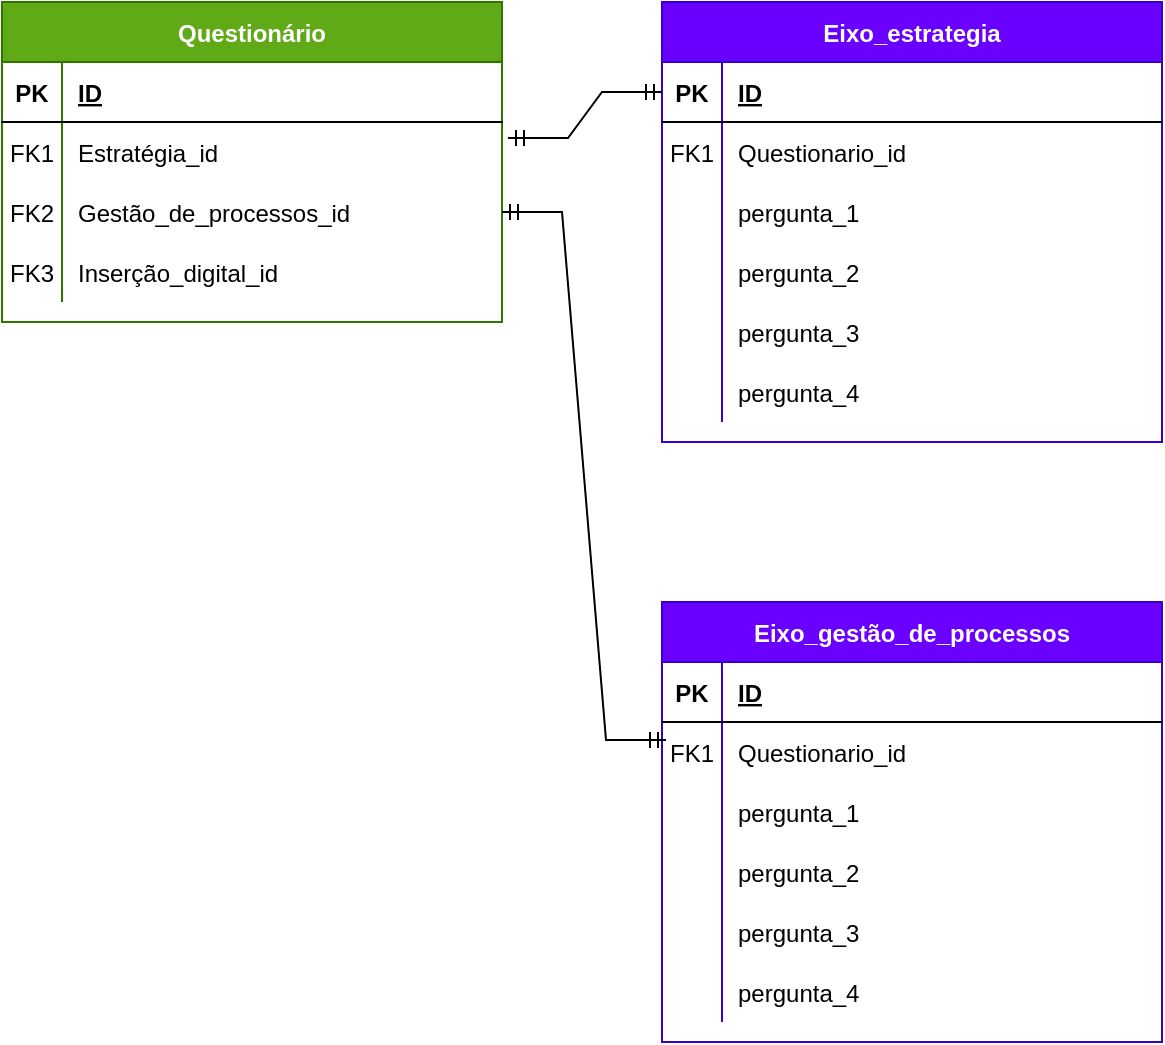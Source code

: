 <mxfile version="21.4.0" type="github" pages="4">
  <diagram id="R2lEEEUBdFMjLlhIrx00" name="Questionário">
    <mxGraphModel dx="1393" dy="758" grid="1" gridSize="10" guides="1" tooltips="1" connect="1" arrows="1" fold="1" page="1" pageScale="1" pageWidth="850" pageHeight="1100" math="0" shadow="0" extFonts="Permanent Marker^https://fonts.googleapis.com/css?family=Permanent+Marker">
      <root>
        <mxCell id="0" />
        <mxCell id="1" parent="0" />
        <mxCell id="C-vyLk0tnHw3VtMMgP7b-2" value="Eixo_estrategia" style="shape=table;startSize=30;container=1;collapsible=1;childLayout=tableLayout;fixedRows=1;rowLines=0;fontStyle=1;align=center;resizeLast=1;fillColor=#6a00ff;fontColor=#ffffff;strokeColor=#3700CC;" parent="1" vertex="1">
          <mxGeometry x="450" y="120" width="250" height="220" as="geometry" />
        </mxCell>
        <mxCell id="C-vyLk0tnHw3VtMMgP7b-3" value="" style="shape=partialRectangle;collapsible=0;dropTarget=0;pointerEvents=0;fillColor=none;points=[[0,0.5],[1,0.5]];portConstraint=eastwest;top=0;left=0;right=0;bottom=1;" parent="C-vyLk0tnHw3VtMMgP7b-2" vertex="1">
          <mxGeometry y="30" width="250" height="30" as="geometry" />
        </mxCell>
        <mxCell id="C-vyLk0tnHw3VtMMgP7b-4" value="PK" style="shape=partialRectangle;overflow=hidden;connectable=0;fillColor=none;top=0;left=0;bottom=0;right=0;fontStyle=1;" parent="C-vyLk0tnHw3VtMMgP7b-3" vertex="1">
          <mxGeometry width="30" height="30" as="geometry">
            <mxRectangle width="30" height="30" as="alternateBounds" />
          </mxGeometry>
        </mxCell>
        <mxCell id="C-vyLk0tnHw3VtMMgP7b-5" value="ID" style="shape=partialRectangle;overflow=hidden;connectable=0;fillColor=none;top=0;left=0;bottom=0;right=0;align=left;spacingLeft=6;fontStyle=5;" parent="C-vyLk0tnHw3VtMMgP7b-3" vertex="1">
          <mxGeometry x="30" width="220" height="30" as="geometry">
            <mxRectangle width="220" height="30" as="alternateBounds" />
          </mxGeometry>
        </mxCell>
        <mxCell id="C-vyLk0tnHw3VtMMgP7b-6" value="" style="shape=partialRectangle;collapsible=0;dropTarget=0;pointerEvents=0;fillColor=none;points=[[0,0.5],[1,0.5]];portConstraint=eastwest;top=0;left=0;right=0;bottom=0;" parent="C-vyLk0tnHw3VtMMgP7b-2" vertex="1">
          <mxGeometry y="60" width="250" height="30" as="geometry" />
        </mxCell>
        <mxCell id="C-vyLk0tnHw3VtMMgP7b-7" value="FK1" style="shape=partialRectangle;overflow=hidden;connectable=0;fillColor=none;top=0;left=0;bottom=0;right=0;" parent="C-vyLk0tnHw3VtMMgP7b-6" vertex="1">
          <mxGeometry width="30" height="30" as="geometry">
            <mxRectangle width="30" height="30" as="alternateBounds" />
          </mxGeometry>
        </mxCell>
        <mxCell id="C-vyLk0tnHw3VtMMgP7b-8" value="Questionario_id" style="shape=partialRectangle;overflow=hidden;connectable=0;fillColor=none;top=0;left=0;bottom=0;right=0;align=left;spacingLeft=6;" parent="C-vyLk0tnHw3VtMMgP7b-6" vertex="1">
          <mxGeometry x="30" width="220" height="30" as="geometry">
            <mxRectangle width="220" height="30" as="alternateBounds" />
          </mxGeometry>
        </mxCell>
        <mxCell id="C-vyLk0tnHw3VtMMgP7b-9" value="" style="shape=partialRectangle;collapsible=0;dropTarget=0;pointerEvents=0;fillColor=none;points=[[0,0.5],[1,0.5]];portConstraint=eastwest;top=0;left=0;right=0;bottom=0;" parent="C-vyLk0tnHw3VtMMgP7b-2" vertex="1">
          <mxGeometry y="90" width="250" height="30" as="geometry" />
        </mxCell>
        <mxCell id="C-vyLk0tnHw3VtMMgP7b-10" value="" style="shape=partialRectangle;overflow=hidden;connectable=0;fillColor=none;top=0;left=0;bottom=0;right=0;" parent="C-vyLk0tnHw3VtMMgP7b-9" vertex="1">
          <mxGeometry width="30" height="30" as="geometry">
            <mxRectangle width="30" height="30" as="alternateBounds" />
          </mxGeometry>
        </mxCell>
        <mxCell id="C-vyLk0tnHw3VtMMgP7b-11" value="pergunta_1" style="shape=partialRectangle;overflow=hidden;connectable=0;fillColor=none;top=0;left=0;bottom=0;right=0;align=left;spacingLeft=6;" parent="C-vyLk0tnHw3VtMMgP7b-9" vertex="1">
          <mxGeometry x="30" width="220" height="30" as="geometry">
            <mxRectangle width="220" height="30" as="alternateBounds" />
          </mxGeometry>
        </mxCell>
        <mxCell id="bu6uXIoZbjuAUdzN2eT4-8" value="" style="shape=partialRectangle;collapsible=0;dropTarget=0;pointerEvents=0;fillColor=none;points=[[0,0.5],[1,0.5]];portConstraint=eastwest;top=0;left=0;right=0;bottom=0;" parent="C-vyLk0tnHw3VtMMgP7b-2" vertex="1">
          <mxGeometry y="120" width="250" height="30" as="geometry" />
        </mxCell>
        <mxCell id="bu6uXIoZbjuAUdzN2eT4-9" value="" style="shape=partialRectangle;overflow=hidden;connectable=0;fillColor=none;top=0;left=0;bottom=0;right=0;" parent="bu6uXIoZbjuAUdzN2eT4-8" vertex="1">
          <mxGeometry width="30" height="30" as="geometry">
            <mxRectangle width="30" height="30" as="alternateBounds" />
          </mxGeometry>
        </mxCell>
        <mxCell id="bu6uXIoZbjuAUdzN2eT4-10" value="pergunta_2" style="shape=partialRectangle;overflow=hidden;connectable=0;fillColor=none;top=0;left=0;bottom=0;right=0;align=left;spacingLeft=6;" parent="bu6uXIoZbjuAUdzN2eT4-8" vertex="1">
          <mxGeometry x="30" width="220" height="30" as="geometry">
            <mxRectangle width="220" height="30" as="alternateBounds" />
          </mxGeometry>
        </mxCell>
        <mxCell id="bu6uXIoZbjuAUdzN2eT4-11" value="" style="shape=partialRectangle;collapsible=0;dropTarget=0;pointerEvents=0;fillColor=none;points=[[0,0.5],[1,0.5]];portConstraint=eastwest;top=0;left=0;right=0;bottom=0;" parent="C-vyLk0tnHw3VtMMgP7b-2" vertex="1">
          <mxGeometry y="150" width="250" height="30" as="geometry" />
        </mxCell>
        <mxCell id="bu6uXIoZbjuAUdzN2eT4-12" value="" style="shape=partialRectangle;overflow=hidden;connectable=0;fillColor=none;top=0;left=0;bottom=0;right=0;" parent="bu6uXIoZbjuAUdzN2eT4-11" vertex="1">
          <mxGeometry width="30" height="30" as="geometry">
            <mxRectangle width="30" height="30" as="alternateBounds" />
          </mxGeometry>
        </mxCell>
        <mxCell id="bu6uXIoZbjuAUdzN2eT4-13" value="pergunta_3" style="shape=partialRectangle;overflow=hidden;connectable=0;fillColor=none;top=0;left=0;bottom=0;right=0;align=left;spacingLeft=6;" parent="bu6uXIoZbjuAUdzN2eT4-11" vertex="1">
          <mxGeometry x="30" width="220" height="30" as="geometry">
            <mxRectangle width="220" height="30" as="alternateBounds" />
          </mxGeometry>
        </mxCell>
        <mxCell id="bu6uXIoZbjuAUdzN2eT4-14" value="" style="shape=partialRectangle;collapsible=0;dropTarget=0;pointerEvents=0;fillColor=none;points=[[0,0.5],[1,0.5]];portConstraint=eastwest;top=0;left=0;right=0;bottom=0;" parent="C-vyLk0tnHw3VtMMgP7b-2" vertex="1">
          <mxGeometry y="180" width="250" height="30" as="geometry" />
        </mxCell>
        <mxCell id="bu6uXIoZbjuAUdzN2eT4-15" value="" style="shape=partialRectangle;overflow=hidden;connectable=0;fillColor=none;top=0;left=0;bottom=0;right=0;" parent="bu6uXIoZbjuAUdzN2eT4-14" vertex="1">
          <mxGeometry width="30" height="30" as="geometry">
            <mxRectangle width="30" height="30" as="alternateBounds" />
          </mxGeometry>
        </mxCell>
        <mxCell id="bu6uXIoZbjuAUdzN2eT4-16" value="pergunta_4" style="shape=partialRectangle;overflow=hidden;connectable=0;fillColor=none;top=0;left=0;bottom=0;right=0;align=left;spacingLeft=6;" parent="bu6uXIoZbjuAUdzN2eT4-14" vertex="1">
          <mxGeometry x="30" width="220" height="30" as="geometry">
            <mxRectangle width="220" height="30" as="alternateBounds" />
          </mxGeometry>
        </mxCell>
        <mxCell id="C-vyLk0tnHw3VtMMgP7b-23" value="Questionário" style="shape=table;startSize=30;container=1;collapsible=1;childLayout=tableLayout;fixedRows=1;rowLines=0;fontStyle=1;align=center;resizeLast=1;fillColor=#60a917;fontColor=#ffffff;strokeColor=#2D7600;" parent="1" vertex="1">
          <mxGeometry x="120" y="120" width="250" height="160" as="geometry" />
        </mxCell>
        <mxCell id="C-vyLk0tnHw3VtMMgP7b-24" value="" style="shape=partialRectangle;collapsible=0;dropTarget=0;pointerEvents=0;fillColor=none;points=[[0,0.5],[1,0.5]];portConstraint=eastwest;top=0;left=0;right=0;bottom=1;" parent="C-vyLk0tnHw3VtMMgP7b-23" vertex="1">
          <mxGeometry y="30" width="250" height="30" as="geometry" />
        </mxCell>
        <mxCell id="C-vyLk0tnHw3VtMMgP7b-25" value="PK" style="shape=partialRectangle;overflow=hidden;connectable=0;fillColor=none;top=0;left=0;bottom=0;right=0;fontStyle=1;" parent="C-vyLk0tnHw3VtMMgP7b-24" vertex="1">
          <mxGeometry width="30" height="30" as="geometry">
            <mxRectangle width="30" height="30" as="alternateBounds" />
          </mxGeometry>
        </mxCell>
        <mxCell id="C-vyLk0tnHw3VtMMgP7b-26" value="ID" style="shape=partialRectangle;overflow=hidden;connectable=0;fillColor=none;top=0;left=0;bottom=0;right=0;align=left;spacingLeft=6;fontStyle=5;" parent="C-vyLk0tnHw3VtMMgP7b-24" vertex="1">
          <mxGeometry x="30" width="220" height="30" as="geometry">
            <mxRectangle width="220" height="30" as="alternateBounds" />
          </mxGeometry>
        </mxCell>
        <mxCell id="C-vyLk0tnHw3VtMMgP7b-27" value="" style="shape=partialRectangle;collapsible=0;dropTarget=0;pointerEvents=0;fillColor=none;points=[[0,0.5],[1,0.5]];portConstraint=eastwest;top=0;left=0;right=0;bottom=0;" parent="C-vyLk0tnHw3VtMMgP7b-23" vertex="1">
          <mxGeometry y="60" width="250" height="30" as="geometry" />
        </mxCell>
        <mxCell id="C-vyLk0tnHw3VtMMgP7b-28" value="FK1" style="shape=partialRectangle;overflow=hidden;connectable=0;fillColor=none;top=0;left=0;bottom=0;right=0;" parent="C-vyLk0tnHw3VtMMgP7b-27" vertex="1">
          <mxGeometry width="30" height="30" as="geometry">
            <mxRectangle width="30" height="30" as="alternateBounds" />
          </mxGeometry>
        </mxCell>
        <mxCell id="C-vyLk0tnHw3VtMMgP7b-29" value="Estratégia_id" style="shape=partialRectangle;overflow=hidden;connectable=0;fillColor=none;top=0;left=0;bottom=0;right=0;align=left;spacingLeft=6;" parent="C-vyLk0tnHw3VtMMgP7b-27" vertex="1">
          <mxGeometry x="30" width="220" height="30" as="geometry">
            <mxRectangle width="220" height="30" as="alternateBounds" />
          </mxGeometry>
        </mxCell>
        <mxCell id="bu6uXIoZbjuAUdzN2eT4-1" value="" style="shape=partialRectangle;collapsible=0;dropTarget=0;pointerEvents=0;fillColor=none;points=[[0,0.5],[1,0.5]];portConstraint=eastwest;top=0;left=0;right=0;bottom=0;" parent="C-vyLk0tnHw3VtMMgP7b-23" vertex="1">
          <mxGeometry y="90" width="250" height="30" as="geometry" />
        </mxCell>
        <mxCell id="bu6uXIoZbjuAUdzN2eT4-2" value="FK2" style="shape=partialRectangle;overflow=hidden;connectable=0;fillColor=none;top=0;left=0;bottom=0;right=0;" parent="bu6uXIoZbjuAUdzN2eT4-1" vertex="1">
          <mxGeometry width="30" height="30" as="geometry">
            <mxRectangle width="30" height="30" as="alternateBounds" />
          </mxGeometry>
        </mxCell>
        <mxCell id="bu6uXIoZbjuAUdzN2eT4-3" value="Gestão_de_processos_id" style="shape=partialRectangle;overflow=hidden;connectable=0;fillColor=none;top=0;left=0;bottom=0;right=0;align=left;spacingLeft=6;" parent="bu6uXIoZbjuAUdzN2eT4-1" vertex="1">
          <mxGeometry x="30" width="220" height="30" as="geometry">
            <mxRectangle width="220" height="30" as="alternateBounds" />
          </mxGeometry>
        </mxCell>
        <mxCell id="bu6uXIoZbjuAUdzN2eT4-4" value="" style="shape=partialRectangle;collapsible=0;dropTarget=0;pointerEvents=0;fillColor=none;points=[[0,0.5],[1,0.5]];portConstraint=eastwest;top=0;left=0;right=0;bottom=0;" parent="C-vyLk0tnHw3VtMMgP7b-23" vertex="1">
          <mxGeometry y="120" width="250" height="30" as="geometry" />
        </mxCell>
        <mxCell id="bu6uXIoZbjuAUdzN2eT4-5" value="FK3" style="shape=partialRectangle;overflow=hidden;connectable=0;fillColor=none;top=0;left=0;bottom=0;right=0;" parent="bu6uXIoZbjuAUdzN2eT4-4" vertex="1">
          <mxGeometry width="30" height="30" as="geometry">
            <mxRectangle width="30" height="30" as="alternateBounds" />
          </mxGeometry>
        </mxCell>
        <mxCell id="bu6uXIoZbjuAUdzN2eT4-6" value="Inserção_digital_id" style="shape=partialRectangle;overflow=hidden;connectable=0;fillColor=none;top=0;left=0;bottom=0;right=0;align=left;spacingLeft=6;" parent="bu6uXIoZbjuAUdzN2eT4-4" vertex="1">
          <mxGeometry x="30" width="220" height="30" as="geometry">
            <mxRectangle width="220" height="30" as="alternateBounds" />
          </mxGeometry>
        </mxCell>
        <mxCell id="bu6uXIoZbjuAUdzN2eT4-7" value="" style="edgeStyle=entityRelationEdgeStyle;fontSize=12;html=1;endArrow=ERmandOne;startArrow=ERmandOne;rounded=0;exitX=1.012;exitY=0.267;exitDx=0;exitDy=0;exitPerimeter=0;" parent="1" source="C-vyLk0tnHw3VtMMgP7b-27" target="C-vyLk0tnHw3VtMMgP7b-3" edge="1">
          <mxGeometry width="100" height="100" relative="1" as="geometry">
            <mxPoint x="360" y="360" as="sourcePoint" />
            <mxPoint x="460" y="260" as="targetPoint" />
          </mxGeometry>
        </mxCell>
        <mxCell id="bu6uXIoZbjuAUdzN2eT4-23" value="Eixo_gestão_de_processos" style="shape=table;startSize=30;container=1;collapsible=1;childLayout=tableLayout;fixedRows=1;rowLines=0;fontStyle=1;align=center;resizeLast=1;fillColor=#6a00ff;fontColor=#ffffff;strokeColor=#3700CC;" parent="1" vertex="1">
          <mxGeometry x="450" y="420" width="250" height="220" as="geometry" />
        </mxCell>
        <mxCell id="bu6uXIoZbjuAUdzN2eT4-24" value="" style="shape=partialRectangle;collapsible=0;dropTarget=0;pointerEvents=0;fillColor=none;points=[[0,0.5],[1,0.5]];portConstraint=eastwest;top=0;left=0;right=0;bottom=1;" parent="bu6uXIoZbjuAUdzN2eT4-23" vertex="1">
          <mxGeometry y="30" width="250" height="30" as="geometry" />
        </mxCell>
        <mxCell id="bu6uXIoZbjuAUdzN2eT4-25" value="PK" style="shape=partialRectangle;overflow=hidden;connectable=0;fillColor=none;top=0;left=0;bottom=0;right=0;fontStyle=1;" parent="bu6uXIoZbjuAUdzN2eT4-24" vertex="1">
          <mxGeometry width="30" height="30" as="geometry">
            <mxRectangle width="30" height="30" as="alternateBounds" />
          </mxGeometry>
        </mxCell>
        <mxCell id="bu6uXIoZbjuAUdzN2eT4-26" value="ID" style="shape=partialRectangle;overflow=hidden;connectable=0;fillColor=none;top=0;left=0;bottom=0;right=0;align=left;spacingLeft=6;fontStyle=5;" parent="bu6uXIoZbjuAUdzN2eT4-24" vertex="1">
          <mxGeometry x="30" width="220" height="30" as="geometry">
            <mxRectangle width="220" height="30" as="alternateBounds" />
          </mxGeometry>
        </mxCell>
        <mxCell id="bu6uXIoZbjuAUdzN2eT4-27" value="" style="shape=partialRectangle;collapsible=0;dropTarget=0;pointerEvents=0;fillColor=none;points=[[0,0.5],[1,0.5]];portConstraint=eastwest;top=0;left=0;right=0;bottom=0;" parent="bu6uXIoZbjuAUdzN2eT4-23" vertex="1">
          <mxGeometry y="60" width="250" height="30" as="geometry" />
        </mxCell>
        <mxCell id="bu6uXIoZbjuAUdzN2eT4-28" value="FK1" style="shape=partialRectangle;overflow=hidden;connectable=0;fillColor=none;top=0;left=0;bottom=0;right=0;" parent="bu6uXIoZbjuAUdzN2eT4-27" vertex="1">
          <mxGeometry width="30" height="30" as="geometry">
            <mxRectangle width="30" height="30" as="alternateBounds" />
          </mxGeometry>
        </mxCell>
        <mxCell id="bu6uXIoZbjuAUdzN2eT4-29" value="Questionario_id" style="shape=partialRectangle;overflow=hidden;connectable=0;fillColor=none;top=0;left=0;bottom=0;right=0;align=left;spacingLeft=6;" parent="bu6uXIoZbjuAUdzN2eT4-27" vertex="1">
          <mxGeometry x="30" width="220" height="30" as="geometry">
            <mxRectangle width="220" height="30" as="alternateBounds" />
          </mxGeometry>
        </mxCell>
        <mxCell id="bu6uXIoZbjuAUdzN2eT4-30" value="" style="shape=partialRectangle;collapsible=0;dropTarget=0;pointerEvents=0;fillColor=none;points=[[0,0.5],[1,0.5]];portConstraint=eastwest;top=0;left=0;right=0;bottom=0;" parent="bu6uXIoZbjuAUdzN2eT4-23" vertex="1">
          <mxGeometry y="90" width="250" height="30" as="geometry" />
        </mxCell>
        <mxCell id="bu6uXIoZbjuAUdzN2eT4-31" value="" style="shape=partialRectangle;overflow=hidden;connectable=0;fillColor=none;top=0;left=0;bottom=0;right=0;" parent="bu6uXIoZbjuAUdzN2eT4-30" vertex="1">
          <mxGeometry width="30" height="30" as="geometry">
            <mxRectangle width="30" height="30" as="alternateBounds" />
          </mxGeometry>
        </mxCell>
        <mxCell id="bu6uXIoZbjuAUdzN2eT4-32" value="pergunta_1" style="shape=partialRectangle;overflow=hidden;connectable=0;fillColor=none;top=0;left=0;bottom=0;right=0;align=left;spacingLeft=6;" parent="bu6uXIoZbjuAUdzN2eT4-30" vertex="1">
          <mxGeometry x="30" width="220" height="30" as="geometry">
            <mxRectangle width="220" height="30" as="alternateBounds" />
          </mxGeometry>
        </mxCell>
        <mxCell id="bu6uXIoZbjuAUdzN2eT4-33" value="" style="shape=partialRectangle;collapsible=0;dropTarget=0;pointerEvents=0;fillColor=none;points=[[0,0.5],[1,0.5]];portConstraint=eastwest;top=0;left=0;right=0;bottom=0;" parent="bu6uXIoZbjuAUdzN2eT4-23" vertex="1">
          <mxGeometry y="120" width="250" height="30" as="geometry" />
        </mxCell>
        <mxCell id="bu6uXIoZbjuAUdzN2eT4-34" value="" style="shape=partialRectangle;overflow=hidden;connectable=0;fillColor=none;top=0;left=0;bottom=0;right=0;" parent="bu6uXIoZbjuAUdzN2eT4-33" vertex="1">
          <mxGeometry width="30" height="30" as="geometry">
            <mxRectangle width="30" height="30" as="alternateBounds" />
          </mxGeometry>
        </mxCell>
        <mxCell id="bu6uXIoZbjuAUdzN2eT4-35" value="pergunta_2" style="shape=partialRectangle;overflow=hidden;connectable=0;fillColor=none;top=0;left=0;bottom=0;right=0;align=left;spacingLeft=6;" parent="bu6uXIoZbjuAUdzN2eT4-33" vertex="1">
          <mxGeometry x="30" width="220" height="30" as="geometry">
            <mxRectangle width="220" height="30" as="alternateBounds" />
          </mxGeometry>
        </mxCell>
        <mxCell id="bu6uXIoZbjuAUdzN2eT4-36" value="" style="shape=partialRectangle;collapsible=0;dropTarget=0;pointerEvents=0;fillColor=none;points=[[0,0.5],[1,0.5]];portConstraint=eastwest;top=0;left=0;right=0;bottom=0;" parent="bu6uXIoZbjuAUdzN2eT4-23" vertex="1">
          <mxGeometry y="150" width="250" height="30" as="geometry" />
        </mxCell>
        <mxCell id="bu6uXIoZbjuAUdzN2eT4-37" value="" style="shape=partialRectangle;overflow=hidden;connectable=0;fillColor=none;top=0;left=0;bottom=0;right=0;" parent="bu6uXIoZbjuAUdzN2eT4-36" vertex="1">
          <mxGeometry width="30" height="30" as="geometry">
            <mxRectangle width="30" height="30" as="alternateBounds" />
          </mxGeometry>
        </mxCell>
        <mxCell id="bu6uXIoZbjuAUdzN2eT4-38" value="pergunta_3" style="shape=partialRectangle;overflow=hidden;connectable=0;fillColor=none;top=0;left=0;bottom=0;right=0;align=left;spacingLeft=6;" parent="bu6uXIoZbjuAUdzN2eT4-36" vertex="1">
          <mxGeometry x="30" width="220" height="30" as="geometry">
            <mxRectangle width="220" height="30" as="alternateBounds" />
          </mxGeometry>
        </mxCell>
        <mxCell id="bu6uXIoZbjuAUdzN2eT4-39" value="" style="shape=partialRectangle;collapsible=0;dropTarget=0;pointerEvents=0;fillColor=none;points=[[0,0.5],[1,0.5]];portConstraint=eastwest;top=0;left=0;right=0;bottom=0;" parent="bu6uXIoZbjuAUdzN2eT4-23" vertex="1">
          <mxGeometry y="180" width="250" height="30" as="geometry" />
        </mxCell>
        <mxCell id="bu6uXIoZbjuAUdzN2eT4-40" value="" style="shape=partialRectangle;overflow=hidden;connectable=0;fillColor=none;top=0;left=0;bottom=0;right=0;" parent="bu6uXIoZbjuAUdzN2eT4-39" vertex="1">
          <mxGeometry width="30" height="30" as="geometry">
            <mxRectangle width="30" height="30" as="alternateBounds" />
          </mxGeometry>
        </mxCell>
        <mxCell id="bu6uXIoZbjuAUdzN2eT4-41" value="pergunta_4" style="shape=partialRectangle;overflow=hidden;connectable=0;fillColor=none;top=0;left=0;bottom=0;right=0;align=left;spacingLeft=6;" parent="bu6uXIoZbjuAUdzN2eT4-39" vertex="1">
          <mxGeometry x="30" width="220" height="30" as="geometry">
            <mxRectangle width="220" height="30" as="alternateBounds" />
          </mxGeometry>
        </mxCell>
        <mxCell id="bu6uXIoZbjuAUdzN2eT4-42" value="" style="edgeStyle=entityRelationEdgeStyle;fontSize=12;html=1;endArrow=ERmandOne;startArrow=ERmandOne;rounded=0;entryX=0.008;entryY=0.3;entryDx=0;entryDy=0;entryPerimeter=0;" parent="1" source="bu6uXIoZbjuAUdzN2eT4-1" target="bu6uXIoZbjuAUdzN2eT4-27" edge="1">
          <mxGeometry width="100" height="100" relative="1" as="geometry">
            <mxPoint x="370" y="235" as="sourcePoint" />
            <mxPoint x="450" y="230" as="targetPoint" />
          </mxGeometry>
        </mxCell>
      </root>
    </mxGraphModel>
  </diagram>
  <diagram id="NKz62K0q0lih-p38kWJP" name="Página-4">
    <mxGraphModel dx="1990" dy="1083" grid="1" gridSize="10" guides="1" tooltips="1" connect="1" arrows="1" fold="1" page="1" pageScale="1" pageWidth="827" pageHeight="1169" math="0" shadow="0">
      <root>
        <mxCell id="0" />
        <mxCell id="1" parent="0" />
        <mxCell id="RrNWAo5F-UGyGOT012Tc-1" value="EIxos" style="shape=table;startSize=30;container=1;collapsible=1;childLayout=tableLayout;fixedRows=1;rowLines=0;fontStyle=1;align=center;resizeLast=1;fillColor=#6a00ff;fontColor=#ffffff;strokeColor=#3700CC;" vertex="1" parent="1">
          <mxGeometry x="270" y="220" width="250" height="190" as="geometry" />
        </mxCell>
        <mxCell id="RrNWAo5F-UGyGOT012Tc-2" value="" style="shape=partialRectangle;collapsible=0;dropTarget=0;pointerEvents=0;fillColor=none;points=[[0,0.5],[1,0.5]];portConstraint=eastwest;top=0;left=0;right=0;bottom=1;" vertex="1" parent="RrNWAo5F-UGyGOT012Tc-1">
          <mxGeometry y="30" width="250" height="30" as="geometry" />
        </mxCell>
        <mxCell id="RrNWAo5F-UGyGOT012Tc-3" value="PK" style="shape=partialRectangle;overflow=hidden;connectable=0;fillColor=none;top=0;left=0;bottom=0;right=0;fontStyle=1;" vertex="1" parent="RrNWAo5F-UGyGOT012Tc-2">
          <mxGeometry width="30" height="30" as="geometry">
            <mxRectangle width="30" height="30" as="alternateBounds" />
          </mxGeometry>
        </mxCell>
        <mxCell id="RrNWAo5F-UGyGOT012Tc-4" value="ID" style="shape=partialRectangle;overflow=hidden;connectable=0;fillColor=none;top=0;left=0;bottom=0;right=0;align=left;spacingLeft=6;fontStyle=5;" vertex="1" parent="RrNWAo5F-UGyGOT012Tc-2">
          <mxGeometry x="30" width="220" height="30" as="geometry">
            <mxRectangle width="220" height="30" as="alternateBounds" />
          </mxGeometry>
        </mxCell>
        <mxCell id="RrNWAo5F-UGyGOT012Tc-5" value="" style="shape=partialRectangle;collapsible=0;dropTarget=0;pointerEvents=0;fillColor=none;points=[[0,0.5],[1,0.5]];portConstraint=eastwest;top=0;left=0;right=0;bottom=0;" vertex="1" parent="RrNWAo5F-UGyGOT012Tc-1">
          <mxGeometry y="60" width="250" height="30" as="geometry" />
        </mxCell>
        <mxCell id="RrNWAo5F-UGyGOT012Tc-6" value="FK1" style="shape=partialRectangle;overflow=hidden;connectable=0;fillColor=none;top=0;left=0;bottom=0;right=0;" vertex="1" parent="RrNWAo5F-UGyGOT012Tc-5">
          <mxGeometry width="30" height="30" as="geometry">
            <mxRectangle width="30" height="30" as="alternateBounds" />
          </mxGeometry>
        </mxCell>
        <mxCell id="RrNWAo5F-UGyGOT012Tc-7" value="Questionario_id" style="shape=partialRectangle;overflow=hidden;connectable=0;fillColor=none;top=0;left=0;bottom=0;right=0;align=left;spacingLeft=6;" vertex="1" parent="RrNWAo5F-UGyGOT012Tc-5">
          <mxGeometry x="30" width="220" height="30" as="geometry">
            <mxRectangle width="220" height="30" as="alternateBounds" />
          </mxGeometry>
        </mxCell>
        <mxCell id="RrNWAo5F-UGyGOT012Tc-27" value="" style="shape=partialRectangle;collapsible=0;dropTarget=0;pointerEvents=0;fillColor=none;points=[[0,0.5],[1,0.5]];portConstraint=eastwest;top=0;left=0;right=0;bottom=0;" vertex="1" parent="RrNWAo5F-UGyGOT012Tc-1">
          <mxGeometry y="90" width="250" height="30" as="geometry" />
        </mxCell>
        <mxCell id="RrNWAo5F-UGyGOT012Tc-28" value="" style="shape=partialRectangle;overflow=hidden;connectable=0;fillColor=none;top=0;left=0;bottom=0;right=0;" vertex="1" parent="RrNWAo5F-UGyGOT012Tc-27">
          <mxGeometry width="30" height="30" as="geometry">
            <mxRectangle width="30" height="30" as="alternateBounds" />
          </mxGeometry>
        </mxCell>
        <mxCell id="RrNWAo5F-UGyGOT012Tc-29" value="Gestão_de_processos_id" style="shape=partialRectangle;overflow=hidden;connectable=0;fillColor=none;top=0;left=0;bottom=0;right=0;align=left;spacingLeft=6;" vertex="1" parent="RrNWAo5F-UGyGOT012Tc-27">
          <mxGeometry x="30" width="220" height="30" as="geometry">
            <mxRectangle width="220" height="30" as="alternateBounds" />
          </mxGeometry>
        </mxCell>
        <mxCell id="RrNWAo5F-UGyGOT012Tc-30" value="" style="shape=partialRectangle;collapsible=0;dropTarget=0;pointerEvents=0;fillColor=none;points=[[0,0.5],[1,0.5]];portConstraint=eastwest;top=0;left=0;right=0;bottom=0;" vertex="1" parent="RrNWAo5F-UGyGOT012Tc-1">
          <mxGeometry y="120" width="250" height="30" as="geometry" />
        </mxCell>
        <mxCell id="RrNWAo5F-UGyGOT012Tc-31" value="" style="shape=partialRectangle;overflow=hidden;connectable=0;fillColor=none;top=0;left=0;bottom=0;right=0;" vertex="1" parent="RrNWAo5F-UGyGOT012Tc-30">
          <mxGeometry width="30" height="30" as="geometry">
            <mxRectangle width="30" height="30" as="alternateBounds" />
          </mxGeometry>
        </mxCell>
        <mxCell id="RrNWAo5F-UGyGOT012Tc-32" value="Inserção_digital_id" style="shape=partialRectangle;overflow=hidden;connectable=0;fillColor=none;top=0;left=0;bottom=0;right=0;align=left;spacingLeft=6;" vertex="1" parent="RrNWAo5F-UGyGOT012Tc-30">
          <mxGeometry x="30" width="220" height="30" as="geometry">
            <mxRectangle width="220" height="30" as="alternateBounds" />
          </mxGeometry>
        </mxCell>
        <mxCell id="RrNWAo5F-UGyGOT012Tc-24" value="" style="shape=partialRectangle;collapsible=0;dropTarget=0;pointerEvents=0;fillColor=none;points=[[0,0.5],[1,0.5]];portConstraint=eastwest;top=0;left=0;right=0;bottom=0;" vertex="1" parent="RrNWAo5F-UGyGOT012Tc-1">
          <mxGeometry y="150" width="250" height="30" as="geometry" />
        </mxCell>
        <mxCell id="RrNWAo5F-UGyGOT012Tc-25" value="" style="shape=partialRectangle;overflow=hidden;connectable=0;fillColor=none;top=0;left=0;bottom=0;right=0;" vertex="1" parent="RrNWAo5F-UGyGOT012Tc-24">
          <mxGeometry width="30" height="30" as="geometry">
            <mxRectangle width="30" height="30" as="alternateBounds" />
          </mxGeometry>
        </mxCell>
        <mxCell id="RrNWAo5F-UGyGOT012Tc-26" value="Estratégia_id" style="shape=partialRectangle;overflow=hidden;connectable=0;fillColor=none;top=0;left=0;bottom=0;right=0;align=left;spacingLeft=6;" vertex="1" parent="RrNWAo5F-UGyGOT012Tc-24">
          <mxGeometry x="30" width="220" height="30" as="geometry">
            <mxRectangle width="220" height="30" as="alternateBounds" />
          </mxGeometry>
        </mxCell>
        <mxCell id="RrNWAo5F-UGyGOT012Tc-20" value="Questionário" style="shape=table;startSize=30;container=1;collapsible=1;childLayout=tableLayout;fixedRows=1;rowLines=0;fontStyle=1;align=center;resizeLast=1;fillColor=#60a917;fontColor=#ffffff;strokeColor=#2D7600;" vertex="1" parent="1">
          <mxGeometry x="240" y="50" width="250" height="70" as="geometry" />
        </mxCell>
        <mxCell id="RrNWAo5F-UGyGOT012Tc-21" value="" style="shape=partialRectangle;collapsible=0;dropTarget=0;pointerEvents=0;fillColor=none;points=[[0,0.5],[1,0.5]];portConstraint=eastwest;top=0;left=0;right=0;bottom=1;" vertex="1" parent="RrNWAo5F-UGyGOT012Tc-20">
          <mxGeometry y="30" width="250" height="30" as="geometry" />
        </mxCell>
        <mxCell id="RrNWAo5F-UGyGOT012Tc-22" value="PK" style="shape=partialRectangle;overflow=hidden;connectable=0;fillColor=none;top=0;left=0;bottom=0;right=0;fontStyle=1;" vertex="1" parent="RrNWAo5F-UGyGOT012Tc-21">
          <mxGeometry width="30" height="30" as="geometry">
            <mxRectangle width="30" height="30" as="alternateBounds" />
          </mxGeometry>
        </mxCell>
        <mxCell id="RrNWAo5F-UGyGOT012Tc-23" value="ID" style="shape=partialRectangle;overflow=hidden;connectable=0;fillColor=none;top=0;left=0;bottom=0;right=0;align=left;spacingLeft=6;fontStyle=5;" vertex="1" parent="RrNWAo5F-UGyGOT012Tc-21">
          <mxGeometry x="30" width="220" height="30" as="geometry">
            <mxRectangle width="220" height="30" as="alternateBounds" />
          </mxGeometry>
        </mxCell>
        <mxCell id="RrNWAo5F-UGyGOT012Tc-34" value="Perguntas_estraégia" style="shape=table;startSize=30;container=1;collapsible=1;childLayout=tableLayout;fixedRows=1;rowLines=0;fontStyle=1;align=center;resizeLast=1;fillColor=#6a00ff;fontColor=#ffffff;strokeColor=#3700CC;" vertex="1" parent="1">
          <mxGeometry x="520" y="720" width="250" height="220" as="geometry" />
        </mxCell>
        <mxCell id="RrNWAo5F-UGyGOT012Tc-35" value="" style="shape=partialRectangle;collapsible=0;dropTarget=0;pointerEvents=0;fillColor=none;points=[[0,0.5],[1,0.5]];portConstraint=eastwest;top=0;left=0;right=0;bottom=1;" vertex="1" parent="RrNWAo5F-UGyGOT012Tc-34">
          <mxGeometry y="30" width="250" height="30" as="geometry" />
        </mxCell>
        <mxCell id="RrNWAo5F-UGyGOT012Tc-36" value="PK" style="shape=partialRectangle;overflow=hidden;connectable=0;fillColor=none;top=0;left=0;bottom=0;right=0;fontStyle=1;" vertex="1" parent="RrNWAo5F-UGyGOT012Tc-35">
          <mxGeometry width="30" height="30" as="geometry">
            <mxRectangle width="30" height="30" as="alternateBounds" />
          </mxGeometry>
        </mxCell>
        <mxCell id="RrNWAo5F-UGyGOT012Tc-37" value="ID" style="shape=partialRectangle;overflow=hidden;connectable=0;fillColor=none;top=0;left=0;bottom=0;right=0;align=left;spacingLeft=6;fontStyle=5;" vertex="1" parent="RrNWAo5F-UGyGOT012Tc-35">
          <mxGeometry x="30" width="220" height="30" as="geometry">
            <mxRectangle width="220" height="30" as="alternateBounds" />
          </mxGeometry>
        </mxCell>
        <mxCell id="RrNWAo5F-UGyGOT012Tc-38" value="" style="shape=partialRectangle;collapsible=0;dropTarget=0;pointerEvents=0;fillColor=none;points=[[0,0.5],[1,0.5]];portConstraint=eastwest;top=0;left=0;right=0;bottom=0;" vertex="1" parent="RrNWAo5F-UGyGOT012Tc-34">
          <mxGeometry y="60" width="250" height="30" as="geometry" />
        </mxCell>
        <mxCell id="RrNWAo5F-UGyGOT012Tc-39" value="FK1" style="shape=partialRectangle;overflow=hidden;connectable=0;fillColor=none;top=0;left=0;bottom=0;right=0;" vertex="1" parent="RrNWAo5F-UGyGOT012Tc-38">
          <mxGeometry width="30" height="30" as="geometry">
            <mxRectangle width="30" height="30" as="alternateBounds" />
          </mxGeometry>
        </mxCell>
        <mxCell id="RrNWAo5F-UGyGOT012Tc-40" value="Eixos" style="shape=partialRectangle;overflow=hidden;connectable=0;fillColor=none;top=0;left=0;bottom=0;right=0;align=left;spacingLeft=6;" vertex="1" parent="RrNWAo5F-UGyGOT012Tc-38">
          <mxGeometry x="30" width="220" height="30" as="geometry">
            <mxRectangle width="220" height="30" as="alternateBounds" />
          </mxGeometry>
        </mxCell>
        <mxCell id="RrNWAo5F-UGyGOT012Tc-41" value="" style="shape=partialRectangle;collapsible=0;dropTarget=0;pointerEvents=0;fillColor=none;points=[[0,0.5],[1,0.5]];portConstraint=eastwest;top=0;left=0;right=0;bottom=0;" vertex="1" parent="RrNWAo5F-UGyGOT012Tc-34">
          <mxGeometry y="90" width="250" height="30" as="geometry" />
        </mxCell>
        <mxCell id="RrNWAo5F-UGyGOT012Tc-42" value="" style="shape=partialRectangle;overflow=hidden;connectable=0;fillColor=none;top=0;left=0;bottom=0;right=0;" vertex="1" parent="RrNWAo5F-UGyGOT012Tc-41">
          <mxGeometry width="30" height="30" as="geometry">
            <mxRectangle width="30" height="30" as="alternateBounds" />
          </mxGeometry>
        </mxCell>
        <mxCell id="RrNWAo5F-UGyGOT012Tc-43" value="pergunta_1" style="shape=partialRectangle;overflow=hidden;connectable=0;fillColor=none;top=0;left=0;bottom=0;right=0;align=left;spacingLeft=6;" vertex="1" parent="RrNWAo5F-UGyGOT012Tc-41">
          <mxGeometry x="30" width="220" height="30" as="geometry">
            <mxRectangle width="220" height="30" as="alternateBounds" />
          </mxGeometry>
        </mxCell>
        <mxCell id="RrNWAo5F-UGyGOT012Tc-44" value="" style="shape=partialRectangle;collapsible=0;dropTarget=0;pointerEvents=0;fillColor=none;points=[[0,0.5],[1,0.5]];portConstraint=eastwest;top=0;left=0;right=0;bottom=0;" vertex="1" parent="RrNWAo5F-UGyGOT012Tc-34">
          <mxGeometry y="120" width="250" height="30" as="geometry" />
        </mxCell>
        <mxCell id="RrNWAo5F-UGyGOT012Tc-45" value="" style="shape=partialRectangle;overflow=hidden;connectable=0;fillColor=none;top=0;left=0;bottom=0;right=0;" vertex="1" parent="RrNWAo5F-UGyGOT012Tc-44">
          <mxGeometry width="30" height="30" as="geometry">
            <mxRectangle width="30" height="30" as="alternateBounds" />
          </mxGeometry>
        </mxCell>
        <mxCell id="RrNWAo5F-UGyGOT012Tc-46" value="pergunta_2" style="shape=partialRectangle;overflow=hidden;connectable=0;fillColor=none;top=0;left=0;bottom=0;right=0;align=left;spacingLeft=6;" vertex="1" parent="RrNWAo5F-UGyGOT012Tc-44">
          <mxGeometry x="30" width="220" height="30" as="geometry">
            <mxRectangle width="220" height="30" as="alternateBounds" />
          </mxGeometry>
        </mxCell>
        <mxCell id="RrNWAo5F-UGyGOT012Tc-47" value="" style="shape=partialRectangle;collapsible=0;dropTarget=0;pointerEvents=0;fillColor=none;points=[[0,0.5],[1,0.5]];portConstraint=eastwest;top=0;left=0;right=0;bottom=0;" vertex="1" parent="RrNWAo5F-UGyGOT012Tc-34">
          <mxGeometry y="150" width="250" height="30" as="geometry" />
        </mxCell>
        <mxCell id="RrNWAo5F-UGyGOT012Tc-48" value="" style="shape=partialRectangle;overflow=hidden;connectable=0;fillColor=none;top=0;left=0;bottom=0;right=0;" vertex="1" parent="RrNWAo5F-UGyGOT012Tc-47">
          <mxGeometry width="30" height="30" as="geometry">
            <mxRectangle width="30" height="30" as="alternateBounds" />
          </mxGeometry>
        </mxCell>
        <mxCell id="RrNWAo5F-UGyGOT012Tc-49" value="pergunta_3" style="shape=partialRectangle;overflow=hidden;connectable=0;fillColor=none;top=0;left=0;bottom=0;right=0;align=left;spacingLeft=6;" vertex="1" parent="RrNWAo5F-UGyGOT012Tc-47">
          <mxGeometry x="30" width="220" height="30" as="geometry">
            <mxRectangle width="220" height="30" as="alternateBounds" />
          </mxGeometry>
        </mxCell>
        <mxCell id="RrNWAo5F-UGyGOT012Tc-50" value="" style="shape=partialRectangle;collapsible=0;dropTarget=0;pointerEvents=0;fillColor=none;points=[[0,0.5],[1,0.5]];portConstraint=eastwest;top=0;left=0;right=0;bottom=0;" vertex="1" parent="RrNWAo5F-UGyGOT012Tc-34">
          <mxGeometry y="180" width="250" height="30" as="geometry" />
        </mxCell>
        <mxCell id="RrNWAo5F-UGyGOT012Tc-51" value="" style="shape=partialRectangle;overflow=hidden;connectable=0;fillColor=none;top=0;left=0;bottom=0;right=0;" vertex="1" parent="RrNWAo5F-UGyGOT012Tc-50">
          <mxGeometry width="30" height="30" as="geometry">
            <mxRectangle width="30" height="30" as="alternateBounds" />
          </mxGeometry>
        </mxCell>
        <mxCell id="RrNWAo5F-UGyGOT012Tc-52" value="pergunta_4" style="shape=partialRectangle;overflow=hidden;connectable=0;fillColor=none;top=0;left=0;bottom=0;right=0;align=left;spacingLeft=6;" vertex="1" parent="RrNWAo5F-UGyGOT012Tc-50">
          <mxGeometry x="30" width="220" height="30" as="geometry">
            <mxRectangle width="220" height="30" as="alternateBounds" />
          </mxGeometry>
        </mxCell>
        <mxCell id="RrNWAo5F-UGyGOT012Tc-54" value="" style="edgeStyle=entityRelationEdgeStyle;fontSize=12;html=1;endArrow=ERzeroToMany;startArrow=ERmandOne;rounded=0;entryX=0.5;entryY=0;entryDx=0;entryDy=0;" edge="1" parent="1" source="RrNWAo5F-UGyGOT012Tc-20" target="RrNWAo5F-UGyGOT012Tc-1">
          <mxGeometry width="100" height="100" relative="1" as="geometry">
            <mxPoint x="210" y="400" as="sourcePoint" />
            <mxPoint x="310" y="300" as="targetPoint" />
          </mxGeometry>
        </mxCell>
        <mxCell id="RrNWAo5F-UGyGOT012Tc-57" value="" style="edgeStyle=entityRelationEdgeStyle;fontSize=12;html=1;endArrow=ERmany;rounded=0;" edge="1" parent="1" source="RrNWAo5F-UGyGOT012Tc-24" target="RrNWAo5F-UGyGOT012Tc-34">
          <mxGeometry width="100" height="100" relative="1" as="geometry">
            <mxPoint x="660" y="240" as="sourcePoint" />
            <mxPoint x="760" y="140" as="targetPoint" />
          </mxGeometry>
        </mxCell>
        <mxCell id="RrNWAo5F-UGyGOT012Tc-59" value="Perguntas_inserção_digital" style="shape=table;startSize=30;container=1;collapsible=1;childLayout=tableLayout;fixedRows=1;rowLines=0;fontStyle=1;align=center;resizeLast=1;fillColor=#6a00ff;fontColor=#ffffff;strokeColor=#3700CC;" vertex="1" parent="1">
          <mxGeometry x="70" y="560" width="250" height="220" as="geometry" />
        </mxCell>
        <mxCell id="RrNWAo5F-UGyGOT012Tc-60" value="" style="shape=partialRectangle;collapsible=0;dropTarget=0;pointerEvents=0;fillColor=none;points=[[0,0.5],[1,0.5]];portConstraint=eastwest;top=0;left=0;right=0;bottom=1;" vertex="1" parent="RrNWAo5F-UGyGOT012Tc-59">
          <mxGeometry y="30" width="250" height="30" as="geometry" />
        </mxCell>
        <mxCell id="RrNWAo5F-UGyGOT012Tc-61" value="PK" style="shape=partialRectangle;overflow=hidden;connectable=0;fillColor=none;top=0;left=0;bottom=0;right=0;fontStyle=1;" vertex="1" parent="RrNWAo5F-UGyGOT012Tc-60">
          <mxGeometry width="30" height="30" as="geometry">
            <mxRectangle width="30" height="30" as="alternateBounds" />
          </mxGeometry>
        </mxCell>
        <mxCell id="RrNWAo5F-UGyGOT012Tc-62" value="ID" style="shape=partialRectangle;overflow=hidden;connectable=0;fillColor=none;top=0;left=0;bottom=0;right=0;align=left;spacingLeft=6;fontStyle=5;" vertex="1" parent="RrNWAo5F-UGyGOT012Tc-60">
          <mxGeometry x="30" width="220" height="30" as="geometry">
            <mxRectangle width="220" height="30" as="alternateBounds" />
          </mxGeometry>
        </mxCell>
        <mxCell id="RrNWAo5F-UGyGOT012Tc-63" value="" style="shape=partialRectangle;collapsible=0;dropTarget=0;pointerEvents=0;fillColor=none;points=[[0,0.5],[1,0.5]];portConstraint=eastwest;top=0;left=0;right=0;bottom=0;" vertex="1" parent="RrNWAo5F-UGyGOT012Tc-59">
          <mxGeometry y="60" width="250" height="30" as="geometry" />
        </mxCell>
        <mxCell id="RrNWAo5F-UGyGOT012Tc-64" value="FK1" style="shape=partialRectangle;overflow=hidden;connectable=0;fillColor=none;top=0;left=0;bottom=0;right=0;" vertex="1" parent="RrNWAo5F-UGyGOT012Tc-63">
          <mxGeometry width="30" height="30" as="geometry">
            <mxRectangle width="30" height="30" as="alternateBounds" />
          </mxGeometry>
        </mxCell>
        <mxCell id="RrNWAo5F-UGyGOT012Tc-65" value="Eixos" style="shape=partialRectangle;overflow=hidden;connectable=0;fillColor=none;top=0;left=0;bottom=0;right=0;align=left;spacingLeft=6;" vertex="1" parent="RrNWAo5F-UGyGOT012Tc-63">
          <mxGeometry x="30" width="220" height="30" as="geometry">
            <mxRectangle width="220" height="30" as="alternateBounds" />
          </mxGeometry>
        </mxCell>
        <mxCell id="RrNWAo5F-UGyGOT012Tc-66" value="" style="shape=partialRectangle;collapsible=0;dropTarget=0;pointerEvents=0;fillColor=none;points=[[0,0.5],[1,0.5]];portConstraint=eastwest;top=0;left=0;right=0;bottom=0;" vertex="1" parent="RrNWAo5F-UGyGOT012Tc-59">
          <mxGeometry y="90" width="250" height="30" as="geometry" />
        </mxCell>
        <mxCell id="RrNWAo5F-UGyGOT012Tc-67" value="" style="shape=partialRectangle;overflow=hidden;connectable=0;fillColor=none;top=0;left=0;bottom=0;right=0;" vertex="1" parent="RrNWAo5F-UGyGOT012Tc-66">
          <mxGeometry width="30" height="30" as="geometry">
            <mxRectangle width="30" height="30" as="alternateBounds" />
          </mxGeometry>
        </mxCell>
        <mxCell id="RrNWAo5F-UGyGOT012Tc-68" value="pergunta_1" style="shape=partialRectangle;overflow=hidden;connectable=0;fillColor=none;top=0;left=0;bottom=0;right=0;align=left;spacingLeft=6;" vertex="1" parent="RrNWAo5F-UGyGOT012Tc-66">
          <mxGeometry x="30" width="220" height="30" as="geometry">
            <mxRectangle width="220" height="30" as="alternateBounds" />
          </mxGeometry>
        </mxCell>
        <mxCell id="RrNWAo5F-UGyGOT012Tc-69" value="" style="shape=partialRectangle;collapsible=0;dropTarget=0;pointerEvents=0;fillColor=none;points=[[0,0.5],[1,0.5]];portConstraint=eastwest;top=0;left=0;right=0;bottom=0;" vertex="1" parent="RrNWAo5F-UGyGOT012Tc-59">
          <mxGeometry y="120" width="250" height="30" as="geometry" />
        </mxCell>
        <mxCell id="RrNWAo5F-UGyGOT012Tc-70" value="" style="shape=partialRectangle;overflow=hidden;connectable=0;fillColor=none;top=0;left=0;bottom=0;right=0;" vertex="1" parent="RrNWAo5F-UGyGOT012Tc-69">
          <mxGeometry width="30" height="30" as="geometry">
            <mxRectangle width="30" height="30" as="alternateBounds" />
          </mxGeometry>
        </mxCell>
        <mxCell id="RrNWAo5F-UGyGOT012Tc-71" value="pergunta_2" style="shape=partialRectangle;overflow=hidden;connectable=0;fillColor=none;top=0;left=0;bottom=0;right=0;align=left;spacingLeft=6;" vertex="1" parent="RrNWAo5F-UGyGOT012Tc-69">
          <mxGeometry x="30" width="220" height="30" as="geometry">
            <mxRectangle width="220" height="30" as="alternateBounds" />
          </mxGeometry>
        </mxCell>
        <mxCell id="RrNWAo5F-UGyGOT012Tc-72" value="" style="shape=partialRectangle;collapsible=0;dropTarget=0;pointerEvents=0;fillColor=none;points=[[0,0.5],[1,0.5]];portConstraint=eastwest;top=0;left=0;right=0;bottom=0;" vertex="1" parent="RrNWAo5F-UGyGOT012Tc-59">
          <mxGeometry y="150" width="250" height="30" as="geometry" />
        </mxCell>
        <mxCell id="RrNWAo5F-UGyGOT012Tc-73" value="" style="shape=partialRectangle;overflow=hidden;connectable=0;fillColor=none;top=0;left=0;bottom=0;right=0;" vertex="1" parent="RrNWAo5F-UGyGOT012Tc-72">
          <mxGeometry width="30" height="30" as="geometry">
            <mxRectangle width="30" height="30" as="alternateBounds" />
          </mxGeometry>
        </mxCell>
        <mxCell id="RrNWAo5F-UGyGOT012Tc-74" value="pergunta_3" style="shape=partialRectangle;overflow=hidden;connectable=0;fillColor=none;top=0;left=0;bottom=0;right=0;align=left;spacingLeft=6;" vertex="1" parent="RrNWAo5F-UGyGOT012Tc-72">
          <mxGeometry x="30" width="220" height="30" as="geometry">
            <mxRectangle width="220" height="30" as="alternateBounds" />
          </mxGeometry>
        </mxCell>
        <mxCell id="RrNWAo5F-UGyGOT012Tc-75" value="" style="shape=partialRectangle;collapsible=0;dropTarget=0;pointerEvents=0;fillColor=none;points=[[0,0.5],[1,0.5]];portConstraint=eastwest;top=0;left=0;right=0;bottom=0;" vertex="1" parent="RrNWAo5F-UGyGOT012Tc-59">
          <mxGeometry y="180" width="250" height="30" as="geometry" />
        </mxCell>
        <mxCell id="RrNWAo5F-UGyGOT012Tc-76" value="" style="shape=partialRectangle;overflow=hidden;connectable=0;fillColor=none;top=0;left=0;bottom=0;right=0;" vertex="1" parent="RrNWAo5F-UGyGOT012Tc-75">
          <mxGeometry width="30" height="30" as="geometry">
            <mxRectangle width="30" height="30" as="alternateBounds" />
          </mxGeometry>
        </mxCell>
        <mxCell id="RrNWAo5F-UGyGOT012Tc-77" value="pergunta_4" style="shape=partialRectangle;overflow=hidden;connectable=0;fillColor=none;top=0;left=0;bottom=0;right=0;align=left;spacingLeft=6;" vertex="1" parent="RrNWAo5F-UGyGOT012Tc-75">
          <mxGeometry x="30" width="220" height="30" as="geometry">
            <mxRectangle width="220" height="30" as="alternateBounds" />
          </mxGeometry>
        </mxCell>
        <mxCell id="RrNWAo5F-UGyGOT012Tc-78" value="" style="edgeStyle=entityRelationEdgeStyle;fontSize=12;html=1;endArrow=ERmany;rounded=0;" edge="1" parent="1" source="RrNWAo5F-UGyGOT012Tc-30" target="RrNWAo5F-UGyGOT012Tc-59">
          <mxGeometry width="100" height="100" relative="1" as="geometry">
            <mxPoint x="50" y="270" as="sourcePoint" />
            <mxPoint x="300" y="545" as="targetPoint" />
          </mxGeometry>
        </mxCell>
      </root>
    </mxGraphModel>
  </diagram>
  <diagram id="au200EUJGsupsgiT_HEA" name="Respostas">
    <mxGraphModel dx="1393" dy="758" grid="1" gridSize="10" guides="1" tooltips="1" connect="1" arrows="1" fold="1" page="1" pageScale="1" pageWidth="827" pageHeight="1169" math="0" shadow="0">
      <root>
        <mxCell id="0" />
        <mxCell id="1" parent="0" />
        <mxCell id="x7dpgPCMT-cIWt1PR9G2-1" value="Respostas" style="shape=table;startSize=30;container=1;collapsible=1;childLayout=tableLayout;fixedRows=1;rowLines=0;fontStyle=1;align=center;resizeLast=1;html=1;fillColor=#1ba1e2;fontColor=#ffffff;strokeColor=#006EAF;" parent="1" vertex="1">
          <mxGeometry x="150" y="80" width="180" height="210" as="geometry" />
        </mxCell>
        <mxCell id="x7dpgPCMT-cIWt1PR9G2-2" value="" style="shape=tableRow;horizontal=0;startSize=0;swimlaneHead=0;swimlaneBody=0;fillColor=none;collapsible=0;dropTarget=0;points=[[0,0.5],[1,0.5]];portConstraint=eastwest;top=0;left=0;right=0;bottom=1;" parent="x7dpgPCMT-cIWt1PR9G2-1" vertex="1">
          <mxGeometry y="30" width="180" height="30" as="geometry" />
        </mxCell>
        <mxCell id="x7dpgPCMT-cIWt1PR9G2-3" value="PK" style="shape=partialRectangle;connectable=0;fillColor=none;top=0;left=0;bottom=0;right=0;fontStyle=1;overflow=hidden;whiteSpace=wrap;html=1;" parent="x7dpgPCMT-cIWt1PR9G2-2" vertex="1">
          <mxGeometry width="30" height="30" as="geometry">
            <mxRectangle width="30" height="30" as="alternateBounds" />
          </mxGeometry>
        </mxCell>
        <mxCell id="x7dpgPCMT-cIWt1PR9G2-4" value="ID" style="shape=partialRectangle;connectable=0;fillColor=none;top=0;left=0;bottom=0;right=0;align=left;spacingLeft=6;fontStyle=5;overflow=hidden;whiteSpace=wrap;html=1;" parent="x7dpgPCMT-cIWt1PR9G2-2" vertex="1">
          <mxGeometry x="30" width="150" height="30" as="geometry">
            <mxRectangle width="150" height="30" as="alternateBounds" />
          </mxGeometry>
        </mxCell>
        <mxCell id="x7dpgPCMT-cIWt1PR9G2-5" value="" style="shape=tableRow;horizontal=0;startSize=0;swimlaneHead=0;swimlaneBody=0;fillColor=none;collapsible=0;dropTarget=0;points=[[0,0.5],[1,0.5]];portConstraint=eastwest;top=0;left=0;right=0;bottom=0;" parent="x7dpgPCMT-cIWt1PR9G2-1" vertex="1">
          <mxGeometry y="60" width="180" height="30" as="geometry" />
        </mxCell>
        <mxCell id="x7dpgPCMT-cIWt1PR9G2-6" value="" style="shape=partialRectangle;connectable=0;fillColor=none;top=0;left=0;bottom=0;right=0;editable=1;overflow=hidden;whiteSpace=wrap;html=1;" parent="x7dpgPCMT-cIWt1PR9G2-5" vertex="1">
          <mxGeometry width="30" height="30" as="geometry">
            <mxRectangle width="30" height="30" as="alternateBounds" />
          </mxGeometry>
        </mxCell>
        <mxCell id="x7dpgPCMT-cIWt1PR9G2-7" value="Estrégia" style="shape=partialRectangle;connectable=0;fillColor=none;top=0;left=0;bottom=0;right=0;align=left;spacingLeft=6;overflow=hidden;whiteSpace=wrap;html=1;" parent="x7dpgPCMT-cIWt1PR9G2-5" vertex="1">
          <mxGeometry x="30" width="150" height="30" as="geometry">
            <mxRectangle width="150" height="30" as="alternateBounds" />
          </mxGeometry>
        </mxCell>
        <mxCell id="x7dpgPCMT-cIWt1PR9G2-8" value="" style="shape=tableRow;horizontal=0;startSize=0;swimlaneHead=0;swimlaneBody=0;fillColor=none;collapsible=0;dropTarget=0;points=[[0,0.5],[1,0.5]];portConstraint=eastwest;top=0;left=0;right=0;bottom=0;" parent="x7dpgPCMT-cIWt1PR9G2-1" vertex="1">
          <mxGeometry y="90" width="180" height="30" as="geometry" />
        </mxCell>
        <mxCell id="x7dpgPCMT-cIWt1PR9G2-9" value="" style="shape=partialRectangle;connectable=0;fillColor=none;top=0;left=0;bottom=0;right=0;editable=1;overflow=hidden;whiteSpace=wrap;html=1;" parent="x7dpgPCMT-cIWt1PR9G2-8" vertex="1">
          <mxGeometry width="30" height="30" as="geometry">
            <mxRectangle width="30" height="30" as="alternateBounds" />
          </mxGeometry>
        </mxCell>
        <mxCell id="x7dpgPCMT-cIWt1PR9G2-10" value="Gestçao_de_processos" style="shape=partialRectangle;connectable=0;fillColor=none;top=0;left=0;bottom=0;right=0;align=left;spacingLeft=6;overflow=hidden;whiteSpace=wrap;html=1;" parent="x7dpgPCMT-cIWt1PR9G2-8" vertex="1">
          <mxGeometry x="30" width="150" height="30" as="geometry">
            <mxRectangle width="150" height="30" as="alternateBounds" />
          </mxGeometry>
        </mxCell>
        <mxCell id="x7dpgPCMT-cIWt1PR9G2-11" value="" style="shape=tableRow;horizontal=0;startSize=0;swimlaneHead=0;swimlaneBody=0;fillColor=none;collapsible=0;dropTarget=0;points=[[0,0.5],[1,0.5]];portConstraint=eastwest;top=0;left=0;right=0;bottom=0;" parent="x7dpgPCMT-cIWt1PR9G2-1" vertex="1">
          <mxGeometry y="120" width="180" height="30" as="geometry" />
        </mxCell>
        <mxCell id="x7dpgPCMT-cIWt1PR9G2-12" value="" style="shape=partialRectangle;connectable=0;fillColor=none;top=0;left=0;bottom=0;right=0;editable=1;overflow=hidden;whiteSpace=wrap;html=1;" parent="x7dpgPCMT-cIWt1PR9G2-11" vertex="1">
          <mxGeometry width="30" height="30" as="geometry">
            <mxRectangle width="30" height="30" as="alternateBounds" />
          </mxGeometry>
        </mxCell>
        <mxCell id="x7dpgPCMT-cIWt1PR9G2-13" value="Inserção_digital" style="shape=partialRectangle;connectable=0;fillColor=none;top=0;left=0;bottom=0;right=0;align=left;spacingLeft=6;overflow=hidden;whiteSpace=wrap;html=1;" parent="x7dpgPCMT-cIWt1PR9G2-11" vertex="1">
          <mxGeometry x="30" width="150" height="30" as="geometry">
            <mxRectangle width="150" height="30" as="alternateBounds" />
          </mxGeometry>
        </mxCell>
        <mxCell id="KsdUWDpt53mX6ZFBS6rl-1" value="" style="shape=tableRow;horizontal=0;startSize=0;swimlaneHead=0;swimlaneBody=0;fillColor=none;collapsible=0;dropTarget=0;points=[[0,0.5],[1,0.5]];portConstraint=eastwest;top=0;left=0;right=0;bottom=0;" parent="x7dpgPCMT-cIWt1PR9G2-1" vertex="1">
          <mxGeometry y="150" width="180" height="30" as="geometry" />
        </mxCell>
        <mxCell id="KsdUWDpt53mX6ZFBS6rl-2" value="FK1" style="shape=partialRectangle;connectable=0;fillColor=none;top=0;left=0;bottom=0;right=0;editable=1;overflow=hidden;whiteSpace=wrap;html=1;" parent="KsdUWDpt53mX6ZFBS6rl-1" vertex="1">
          <mxGeometry width="30" height="30" as="geometry">
            <mxRectangle width="30" height="30" as="alternateBounds" />
          </mxGeometry>
        </mxCell>
        <mxCell id="KsdUWDpt53mX6ZFBS6rl-3" value="startup_id" style="shape=partialRectangle;connectable=0;fillColor=none;top=0;left=0;bottom=0;right=0;align=left;spacingLeft=6;overflow=hidden;whiteSpace=wrap;html=1;" parent="KsdUWDpt53mX6ZFBS6rl-1" vertex="1">
          <mxGeometry x="30" width="150" height="30" as="geometry">
            <mxRectangle width="150" height="30" as="alternateBounds" />
          </mxGeometry>
        </mxCell>
        <mxCell id="KsdUWDpt53mX6ZFBS6rl-4" value="" style="shape=tableRow;horizontal=0;startSize=0;swimlaneHead=0;swimlaneBody=0;fillColor=none;collapsible=0;dropTarget=0;points=[[0,0.5],[1,0.5]];portConstraint=eastwest;top=0;left=0;right=0;bottom=0;" parent="x7dpgPCMT-cIWt1PR9G2-1" vertex="1">
          <mxGeometry y="180" width="180" height="30" as="geometry" />
        </mxCell>
        <mxCell id="KsdUWDpt53mX6ZFBS6rl-5" value="FK2" style="shape=partialRectangle;connectable=0;fillColor=none;top=0;left=0;bottom=0;right=0;editable=1;overflow=hidden;whiteSpace=wrap;html=1;" parent="KsdUWDpt53mX6ZFBS6rl-4" vertex="1">
          <mxGeometry width="30" height="30" as="geometry">
            <mxRectangle width="30" height="30" as="alternateBounds" />
          </mxGeometry>
        </mxCell>
        <mxCell id="KsdUWDpt53mX6ZFBS6rl-6" value="questionário_id" style="shape=partialRectangle;connectable=0;fillColor=none;top=0;left=0;bottom=0;right=0;align=left;spacingLeft=6;overflow=hidden;whiteSpace=wrap;html=1;" parent="KsdUWDpt53mX6ZFBS6rl-4" vertex="1">
          <mxGeometry x="30" width="150" height="30" as="geometry">
            <mxRectangle width="150" height="30" as="alternateBounds" />
          </mxGeometry>
        </mxCell>
        <mxCell id="KsdUWDpt53mX6ZFBS6rl-7" value="RESPOSTAS(PREENCHIDO)" style="rounded=0;whiteSpace=wrap;html=1;fillColor=#1ba1e2;fontColor=#ffffff;strokeColor=#006EAF;" parent="1" vertex="1">
          <mxGeometry x="110" y="410" width="620" height="30" as="geometry" />
        </mxCell>
        <mxCell id="KsdUWDpt53mX6ZFBS6rl-8" value="ID&amp;nbsp; &amp;nbsp; &amp;nbsp;ESTRATÉGIA&amp;nbsp; &amp;nbsp; &amp;nbsp; &amp;nbsp;GESTÃO_DE_PROCESSOS&amp;nbsp; &amp;nbsp; &amp;nbsp; &amp;nbsp;INSERÇÃO DIGITAL&amp;nbsp; &amp;nbsp; &amp;nbsp; &amp;nbsp;STARTUP_ID&amp;nbsp; &amp;nbsp; &amp;nbsp; &amp;nbsp;QUEST_ID" style="rounded=0;whiteSpace=wrap;html=1;" parent="1" vertex="1">
          <mxGeometry x="110" y="440" width="620" height="30" as="geometry" />
        </mxCell>
        <mxCell id="KsdUWDpt53mX6ZFBS6rl-9" value="1&amp;nbsp; &amp;nbsp; &amp;nbsp; &amp;nbsp; &amp;nbsp; &amp;nbsp; &amp;nbsp; &amp;nbsp;4.5&amp;nbsp; &amp;nbsp; &amp;nbsp; &amp;nbsp; &amp;nbsp; &amp;nbsp; &amp;nbsp; &amp;nbsp; &amp;nbsp; &amp;nbsp; &amp;nbsp; &amp;nbsp; &amp;nbsp; &amp;nbsp; &amp;nbsp; &amp;nbsp; &amp;nbsp; &amp;nbsp; 3.4&amp;nbsp; &amp;nbsp; &amp;nbsp; &amp;nbsp; &amp;nbsp; &amp;nbsp; &amp;nbsp; &amp;nbsp; &amp;nbsp; &amp;nbsp; &amp;nbsp; &amp;nbsp; &amp;nbsp; &amp;nbsp; &amp;nbsp; &amp;nbsp; &amp;nbsp; 5.5&amp;nbsp; &amp;nbsp; &amp;nbsp; &amp;nbsp; &amp;nbsp; &amp;nbsp; &amp;nbsp; &amp;nbsp; &amp;nbsp; &amp;nbsp; &amp;nbsp; &amp;nbsp; &amp;nbsp; &amp;nbsp; &amp;nbsp; &amp;nbsp; &amp;nbsp; 4&amp;nbsp; &amp;nbsp; &amp;nbsp; &amp;nbsp; &amp;nbsp; &amp;nbsp; &amp;nbsp; &amp;nbsp; &amp;nbsp; &amp;nbsp; &amp;nbsp; &amp;nbsp; &amp;nbsp; &amp;nbsp; &amp;nbsp; &amp;nbsp; &amp;nbsp; &amp;nbsp;1" style="rounded=0;whiteSpace=wrap;html=1;" parent="1" vertex="1">
          <mxGeometry x="110" y="470" width="620" height="30" as="geometry" />
        </mxCell>
        <mxCell id="KsdUWDpt53mX6ZFBS6rl-12" value="2&amp;nbsp; &amp;nbsp; &amp;nbsp; &amp;nbsp; &amp;nbsp; &amp;nbsp; &amp;nbsp; &amp;nbsp;2.7&amp;nbsp; &amp;nbsp; &amp;nbsp; &amp;nbsp; &amp;nbsp; &amp;nbsp; &amp;nbsp; &amp;nbsp; &amp;nbsp; &amp;nbsp; &amp;nbsp; &amp;nbsp; &amp;nbsp; &amp;nbsp; &amp;nbsp; &amp;nbsp; &amp;nbsp; &amp;nbsp; 3.9&amp;nbsp; &amp;nbsp; &amp;nbsp; &amp;nbsp; &amp;nbsp; &amp;nbsp; &amp;nbsp; &amp;nbsp; &amp;nbsp; &amp;nbsp; &amp;nbsp; &amp;nbsp; &amp;nbsp; &amp;nbsp; &amp;nbsp; &amp;nbsp; &amp;nbsp; 6.1&amp;nbsp; &amp;nbsp; &amp;nbsp; &amp;nbsp; &amp;nbsp; &amp;nbsp; &amp;nbsp; &amp;nbsp; &amp;nbsp; &amp;nbsp; &amp;nbsp; &amp;nbsp; &amp;nbsp; &amp;nbsp; &amp;nbsp; &amp;nbsp; &amp;nbsp; 2&amp;nbsp; &amp;nbsp; &amp;nbsp; &amp;nbsp; &amp;nbsp; &amp;nbsp; &amp;nbsp; &amp;nbsp; &amp;nbsp; &amp;nbsp; &amp;nbsp; &amp;nbsp; &amp;nbsp; &amp;nbsp; &amp;nbsp; &amp;nbsp; &amp;nbsp; &amp;nbsp;1" style="rounded=0;whiteSpace=wrap;html=1;" parent="1" vertex="1">
          <mxGeometry x="110" y="500" width="620" height="30" as="geometry" />
        </mxCell>
        <mxCell id="KsdUWDpt53mX6ZFBS6rl-13" value="3&amp;nbsp; &amp;nbsp; &amp;nbsp; &amp;nbsp; &amp;nbsp; &amp;nbsp; &amp;nbsp; &amp;nbsp;1.2&amp;nbsp; &amp;nbsp; &amp;nbsp; &amp;nbsp; &amp;nbsp; &amp;nbsp; &amp;nbsp; &amp;nbsp; &amp;nbsp; &amp;nbsp; &amp;nbsp; &amp;nbsp; &amp;nbsp; &amp;nbsp; &amp;nbsp; &amp;nbsp; &amp;nbsp; &amp;nbsp; 5.6&amp;nbsp; &amp;nbsp; &amp;nbsp; &amp;nbsp; &amp;nbsp; &amp;nbsp; &amp;nbsp; &amp;nbsp; &amp;nbsp; &amp;nbsp; &amp;nbsp; &amp;nbsp; &amp;nbsp; &amp;nbsp; &amp;nbsp; &amp;nbsp; &amp;nbsp; 2.4&amp;nbsp; &amp;nbsp; &amp;nbsp; &amp;nbsp; &amp;nbsp; &amp;nbsp; &amp;nbsp; &amp;nbsp; &amp;nbsp; &amp;nbsp; &amp;nbsp; &amp;nbsp; &amp;nbsp; &amp;nbsp; &amp;nbsp; &amp;nbsp; &amp;nbsp; 1&amp;nbsp; &amp;nbsp; &amp;nbsp; &amp;nbsp; &amp;nbsp; &amp;nbsp; &amp;nbsp; &amp;nbsp; &amp;nbsp; &amp;nbsp; &amp;nbsp; &amp;nbsp; &amp;nbsp; &amp;nbsp; &amp;nbsp; &amp;nbsp; &amp;nbsp; &amp;nbsp;1" style="rounded=0;whiteSpace=wrap;html=1;" parent="1" vertex="1">
          <mxGeometry x="110" y="530" width="620" height="30" as="geometry" />
        </mxCell>
        <mxCell id="KsdUWDpt53mX6ZFBS6rl-14" value="4&amp;nbsp; &amp;nbsp; &amp;nbsp; &amp;nbsp; &amp;nbsp; &amp;nbsp; &amp;nbsp; &amp;nbsp;6.2&amp;nbsp; &amp;nbsp; &amp;nbsp; &amp;nbsp; &amp;nbsp; &amp;nbsp; &amp;nbsp; &amp;nbsp; &amp;nbsp; &amp;nbsp; &amp;nbsp; &amp;nbsp; &amp;nbsp; &amp;nbsp; &amp;nbsp; &amp;nbsp; &amp;nbsp; &amp;nbsp; 1.4&amp;nbsp; &amp;nbsp; &amp;nbsp; &amp;nbsp; &amp;nbsp; &amp;nbsp; &amp;nbsp; &amp;nbsp; &amp;nbsp; &amp;nbsp; &amp;nbsp; &amp;nbsp; &amp;nbsp; &amp;nbsp; &amp;nbsp; &amp;nbsp; &amp;nbsp; 3.2&amp;nbsp; &amp;nbsp; &amp;nbsp; &amp;nbsp; &amp;nbsp; &amp;nbsp; &amp;nbsp; &amp;nbsp; &amp;nbsp; &amp;nbsp; &amp;nbsp; &amp;nbsp; &amp;nbsp; &amp;nbsp; &amp;nbsp; &amp;nbsp; &amp;nbsp; 4&amp;nbsp; &amp;nbsp; &amp;nbsp; &amp;nbsp; &amp;nbsp; &amp;nbsp; &amp;nbsp; &amp;nbsp; &amp;nbsp; &amp;nbsp; &amp;nbsp; &amp;nbsp; &amp;nbsp; &amp;nbsp; &amp;nbsp; &amp;nbsp; &amp;nbsp; &amp;nbsp;1" style="rounded=0;whiteSpace=wrap;html=1;" parent="1" vertex="1">
          <mxGeometry x="110" y="560" width="620" height="30" as="geometry" />
        </mxCell>
      </root>
    </mxGraphModel>
  </diagram>
  <diagram id="28x-LK4VlJN-jLGtoa4K" name="Respostas 2">
    <mxGraphModel dx="1393" dy="758" grid="1" gridSize="10" guides="1" tooltips="1" connect="1" arrows="1" fold="1" page="1" pageScale="1" pageWidth="827" pageHeight="1169" math="0" shadow="0">
      <root>
        <mxCell id="0" />
        <mxCell id="1" parent="0" />
        <mxCell id="zP_T-JvRnKS8e5601and-1" value="Startup" style="shape=table;startSize=30;container=1;collapsible=1;childLayout=tableLayout;fixedRows=1;rowLines=0;fontStyle=1;align=center;resizeLast=1;html=1;fillColor=#6a00ff;fontColor=#ffffff;strokeColor=#3700CC;" vertex="1" parent="1">
          <mxGeometry x="40" y="80" width="180" height="150" as="geometry" />
        </mxCell>
        <mxCell id="zP_T-JvRnKS8e5601and-2" value="" style="shape=tableRow;horizontal=0;startSize=0;swimlaneHead=0;swimlaneBody=0;fillColor=none;collapsible=0;dropTarget=0;points=[[0,0.5],[1,0.5]];portConstraint=eastwest;top=0;left=0;right=0;bottom=1;" vertex="1" parent="zP_T-JvRnKS8e5601and-1">
          <mxGeometry y="30" width="180" height="30" as="geometry" />
        </mxCell>
        <mxCell id="zP_T-JvRnKS8e5601and-3" value="PK" style="shape=partialRectangle;connectable=0;fillColor=none;top=0;left=0;bottom=0;right=0;fontStyle=1;overflow=hidden;whiteSpace=wrap;html=1;" vertex="1" parent="zP_T-JvRnKS8e5601and-2">
          <mxGeometry width="30" height="30" as="geometry">
            <mxRectangle width="30" height="30" as="alternateBounds" />
          </mxGeometry>
        </mxCell>
        <mxCell id="zP_T-JvRnKS8e5601and-4" value="UniqueID" style="shape=partialRectangle;connectable=0;fillColor=none;top=0;left=0;bottom=0;right=0;align=left;spacingLeft=6;fontStyle=5;overflow=hidden;whiteSpace=wrap;html=1;" vertex="1" parent="zP_T-JvRnKS8e5601and-2">
          <mxGeometry x="30" width="150" height="30" as="geometry">
            <mxRectangle width="150" height="30" as="alternateBounds" />
          </mxGeometry>
        </mxCell>
        <mxCell id="zP_T-JvRnKS8e5601and-5" value="" style="shape=tableRow;horizontal=0;startSize=0;swimlaneHead=0;swimlaneBody=0;fillColor=none;collapsible=0;dropTarget=0;points=[[0,0.5],[1,0.5]];portConstraint=eastwest;top=0;left=0;right=0;bottom=0;" vertex="1" parent="zP_T-JvRnKS8e5601and-1">
          <mxGeometry y="60" width="180" height="30" as="geometry" />
        </mxCell>
        <mxCell id="zP_T-JvRnKS8e5601and-6" value="" style="shape=partialRectangle;connectable=0;fillColor=none;top=0;left=0;bottom=0;right=0;editable=1;overflow=hidden;whiteSpace=wrap;html=1;" vertex="1" parent="zP_T-JvRnKS8e5601and-5">
          <mxGeometry width="30" height="30" as="geometry">
            <mxRectangle width="30" height="30" as="alternateBounds" />
          </mxGeometry>
        </mxCell>
        <mxCell id="zP_T-JvRnKS8e5601and-7" value="Nome" style="shape=partialRectangle;connectable=0;fillColor=none;top=0;left=0;bottom=0;right=0;align=left;spacingLeft=6;overflow=hidden;whiteSpace=wrap;html=1;" vertex="1" parent="zP_T-JvRnKS8e5601and-5">
          <mxGeometry x="30" width="150" height="30" as="geometry">
            <mxRectangle width="150" height="30" as="alternateBounds" />
          </mxGeometry>
        </mxCell>
        <mxCell id="zP_T-JvRnKS8e5601and-8" value="" style="shape=tableRow;horizontal=0;startSize=0;swimlaneHead=0;swimlaneBody=0;fillColor=none;collapsible=0;dropTarget=0;points=[[0,0.5],[1,0.5]];portConstraint=eastwest;top=0;left=0;right=0;bottom=0;" vertex="1" parent="zP_T-JvRnKS8e5601and-1">
          <mxGeometry y="90" width="180" height="30" as="geometry" />
        </mxCell>
        <mxCell id="zP_T-JvRnKS8e5601and-9" value="" style="shape=partialRectangle;connectable=0;fillColor=none;top=0;left=0;bottom=0;right=0;editable=1;overflow=hidden;whiteSpace=wrap;html=1;" vertex="1" parent="zP_T-JvRnKS8e5601and-8">
          <mxGeometry width="30" height="30" as="geometry">
            <mxRectangle width="30" height="30" as="alternateBounds" />
          </mxGeometry>
        </mxCell>
        <mxCell id="zP_T-JvRnKS8e5601and-10" value="CNPJ" style="shape=partialRectangle;connectable=0;fillColor=none;top=0;left=0;bottom=0;right=0;align=left;spacingLeft=6;overflow=hidden;whiteSpace=wrap;html=1;" vertex="1" parent="zP_T-JvRnKS8e5601and-8">
          <mxGeometry x="30" width="150" height="30" as="geometry">
            <mxRectangle width="150" height="30" as="alternateBounds" />
          </mxGeometry>
        </mxCell>
        <mxCell id="zP_T-JvRnKS8e5601and-11" value="" style="shape=tableRow;horizontal=0;startSize=0;swimlaneHead=0;swimlaneBody=0;fillColor=none;collapsible=0;dropTarget=0;points=[[0,0.5],[1,0.5]];portConstraint=eastwest;top=0;left=0;right=0;bottom=0;" vertex="1" parent="zP_T-JvRnKS8e5601and-1">
          <mxGeometry y="120" width="180" height="30" as="geometry" />
        </mxCell>
        <mxCell id="zP_T-JvRnKS8e5601and-12" value="" style="shape=partialRectangle;connectable=0;fillColor=none;top=0;left=0;bottom=0;right=0;editable=1;overflow=hidden;whiteSpace=wrap;html=1;" vertex="1" parent="zP_T-JvRnKS8e5601and-11">
          <mxGeometry width="30" height="30" as="geometry">
            <mxRectangle width="30" height="30" as="alternateBounds" />
          </mxGeometry>
        </mxCell>
        <mxCell id="zP_T-JvRnKS8e5601and-13" value="Setor" style="shape=partialRectangle;connectable=0;fillColor=none;top=0;left=0;bottom=0;right=0;align=left;spacingLeft=6;overflow=hidden;whiteSpace=wrap;html=1;" vertex="1" parent="zP_T-JvRnKS8e5601and-11">
          <mxGeometry x="30" width="150" height="30" as="geometry">
            <mxRectangle width="150" height="30" as="alternateBounds" />
          </mxGeometry>
        </mxCell>
        <mxCell id="zP_T-JvRnKS8e5601and-16" value="Questionários" style="shape=table;startSize=30;container=1;collapsible=1;childLayout=tableLayout;fixedRows=1;rowLines=0;fontStyle=1;align=center;resizeLast=1;html=1;fillColor=#a20025;fontColor=#ffffff;strokeColor=#6F0000;" vertex="1" parent="1">
          <mxGeometry x="480" y="230" width="180" height="150" as="geometry" />
        </mxCell>
        <mxCell id="zP_T-JvRnKS8e5601and-17" value="" style="shape=tableRow;horizontal=0;startSize=0;swimlaneHead=0;swimlaneBody=0;fillColor=none;collapsible=0;dropTarget=0;points=[[0,0.5],[1,0.5]];portConstraint=eastwest;top=0;left=0;right=0;bottom=1;" vertex="1" parent="zP_T-JvRnKS8e5601and-16">
          <mxGeometry y="30" width="180" height="30" as="geometry" />
        </mxCell>
        <mxCell id="zP_T-JvRnKS8e5601and-18" value="PK" style="shape=partialRectangle;connectable=0;fillColor=none;top=0;left=0;bottom=0;right=0;fontStyle=1;overflow=hidden;whiteSpace=wrap;html=1;" vertex="1" parent="zP_T-JvRnKS8e5601and-17">
          <mxGeometry width="30" height="30" as="geometry">
            <mxRectangle width="30" height="30" as="alternateBounds" />
          </mxGeometry>
        </mxCell>
        <mxCell id="zP_T-JvRnKS8e5601and-19" value="UniqueID" style="shape=partialRectangle;connectable=0;fillColor=none;top=0;left=0;bottom=0;right=0;align=left;spacingLeft=6;fontStyle=5;overflow=hidden;whiteSpace=wrap;html=1;" vertex="1" parent="zP_T-JvRnKS8e5601and-17">
          <mxGeometry x="30" width="150" height="30" as="geometry">
            <mxRectangle width="150" height="30" as="alternateBounds" />
          </mxGeometry>
        </mxCell>
        <mxCell id="zP_T-JvRnKS8e5601and-20" value="" style="shape=tableRow;horizontal=0;startSize=0;swimlaneHead=0;swimlaneBody=0;fillColor=none;collapsible=0;dropTarget=0;points=[[0,0.5],[1,0.5]];portConstraint=eastwest;top=0;left=0;right=0;bottom=0;" vertex="1" parent="zP_T-JvRnKS8e5601and-16">
          <mxGeometry y="60" width="180" height="30" as="geometry" />
        </mxCell>
        <mxCell id="zP_T-JvRnKS8e5601and-21" value="" style="shape=partialRectangle;connectable=0;fillColor=none;top=0;left=0;bottom=0;right=0;editable=1;overflow=hidden;whiteSpace=wrap;html=1;" vertex="1" parent="zP_T-JvRnKS8e5601and-20">
          <mxGeometry width="30" height="30" as="geometry">
            <mxRectangle width="30" height="30" as="alternateBounds" />
          </mxGeometry>
        </mxCell>
        <mxCell id="zP_T-JvRnKS8e5601and-22" value="startup_id" style="shape=partialRectangle;connectable=0;fillColor=none;top=0;left=0;bottom=0;right=0;align=left;spacingLeft=6;overflow=hidden;whiteSpace=wrap;html=1;" vertex="1" parent="zP_T-JvRnKS8e5601and-20">
          <mxGeometry x="30" width="150" height="30" as="geometry">
            <mxRectangle width="150" height="30" as="alternateBounds" />
          </mxGeometry>
        </mxCell>
        <mxCell id="zP_T-JvRnKS8e5601and-23" value="" style="shape=tableRow;horizontal=0;startSize=0;swimlaneHead=0;swimlaneBody=0;fillColor=none;collapsible=0;dropTarget=0;points=[[0,0.5],[1,0.5]];portConstraint=eastwest;top=0;left=0;right=0;bottom=0;" vertex="1" parent="zP_T-JvRnKS8e5601and-16">
          <mxGeometry y="90" width="180" height="30" as="geometry" />
        </mxCell>
        <mxCell id="zP_T-JvRnKS8e5601and-24" value="" style="shape=partialRectangle;connectable=0;fillColor=none;top=0;left=0;bottom=0;right=0;editable=1;overflow=hidden;whiteSpace=wrap;html=1;" vertex="1" parent="zP_T-JvRnKS8e5601and-23">
          <mxGeometry width="30" height="30" as="geometry">
            <mxRectangle width="30" height="30" as="alternateBounds" />
          </mxGeometry>
        </mxCell>
        <mxCell id="zP_T-JvRnKS8e5601and-25" value="respostas_id" style="shape=partialRectangle;connectable=0;fillColor=none;top=0;left=0;bottom=0;right=0;align=left;spacingLeft=6;overflow=hidden;whiteSpace=wrap;html=1;" vertex="1" parent="zP_T-JvRnKS8e5601and-23">
          <mxGeometry x="30" width="150" height="30" as="geometry">
            <mxRectangle width="150" height="30" as="alternateBounds" />
          </mxGeometry>
        </mxCell>
        <mxCell id="zP_T-JvRnKS8e5601and-26" value="" style="shape=tableRow;horizontal=0;startSize=0;swimlaneHead=0;swimlaneBody=0;fillColor=none;collapsible=0;dropTarget=0;points=[[0,0.5],[1,0.5]];portConstraint=eastwest;top=0;left=0;right=0;bottom=0;" vertex="1" parent="zP_T-JvRnKS8e5601and-16">
          <mxGeometry y="120" width="180" height="30" as="geometry" />
        </mxCell>
        <mxCell id="zP_T-JvRnKS8e5601and-27" value="" style="shape=partialRectangle;connectable=0;fillColor=none;top=0;left=0;bottom=0;right=0;editable=1;overflow=hidden;whiteSpace=wrap;html=1;" vertex="1" parent="zP_T-JvRnKS8e5601and-26">
          <mxGeometry width="30" height="30" as="geometry">
            <mxRectangle width="30" height="30" as="alternateBounds" />
          </mxGeometry>
        </mxCell>
        <mxCell id="zP_T-JvRnKS8e5601and-28" value="Data_de_resposta" style="shape=partialRectangle;connectable=0;fillColor=none;top=0;left=0;bottom=0;right=0;align=left;spacingLeft=6;overflow=hidden;whiteSpace=wrap;html=1;" vertex="1" parent="zP_T-JvRnKS8e5601and-26">
          <mxGeometry x="30" width="150" height="30" as="geometry">
            <mxRectangle width="150" height="30" as="alternateBounds" />
          </mxGeometry>
        </mxCell>
        <mxCell id="zP_T-JvRnKS8e5601and-29" value="" style="edgeStyle=entityRelationEdgeStyle;fontSize=12;html=1;endArrow=ERzeroToMany;startArrow=ERzeroToOne;rounded=0;exitX=0.989;exitY=0.12;exitDx=0;exitDy=0;exitPerimeter=0;" edge="1" parent="1" source="zP_T-JvRnKS8e5601and-1" target="zP_T-JvRnKS8e5601and-20">
          <mxGeometry width="100" height="100" relative="1" as="geometry">
            <mxPoint x="220" y="400" as="sourcePoint" />
            <mxPoint x="450" y="460" as="targetPoint" />
          </mxGeometry>
        </mxCell>
        <mxCell id="zP_T-JvRnKS8e5601and-30" value="Respostas" style="shape=table;startSize=30;container=1;collapsible=1;childLayout=tableLayout;fixedRows=1;rowLines=0;fontStyle=1;align=center;resizeLast=1;html=1;fillColor=#fa6800;fontColor=#000000;strokeColor=#C73500;" vertex="1" parent="1">
          <mxGeometry x="50" y="405" width="240" height="175" as="geometry" />
        </mxCell>
        <mxCell id="zP_T-JvRnKS8e5601and-31" value="" style="shape=tableRow;horizontal=0;startSize=0;swimlaneHead=0;swimlaneBody=0;fillColor=none;collapsible=0;dropTarget=0;points=[[0,0.5],[1,0.5]];portConstraint=eastwest;top=0;left=0;right=0;bottom=1;" vertex="1" parent="zP_T-JvRnKS8e5601and-30">
          <mxGeometry y="30" width="240" height="30" as="geometry" />
        </mxCell>
        <mxCell id="zP_T-JvRnKS8e5601and-32" value="PK" style="shape=partialRectangle;connectable=0;fillColor=none;top=0;left=0;bottom=0;right=0;fontStyle=1;overflow=hidden;whiteSpace=wrap;html=1;" vertex="1" parent="zP_T-JvRnKS8e5601and-31">
          <mxGeometry width="30" height="30" as="geometry">
            <mxRectangle width="30" height="30" as="alternateBounds" />
          </mxGeometry>
        </mxCell>
        <mxCell id="zP_T-JvRnKS8e5601and-33" value="UniqueID" style="shape=partialRectangle;connectable=0;fillColor=none;top=0;left=0;bottom=0;right=0;align=left;spacingLeft=6;fontStyle=5;overflow=hidden;whiteSpace=wrap;html=1;" vertex="1" parent="zP_T-JvRnKS8e5601and-31">
          <mxGeometry x="30" width="210" height="30" as="geometry">
            <mxRectangle width="210" height="30" as="alternateBounds" />
          </mxGeometry>
        </mxCell>
        <mxCell id="zP_T-JvRnKS8e5601and-34" value="" style="shape=tableRow;horizontal=0;startSize=0;swimlaneHead=0;swimlaneBody=0;fillColor=none;collapsible=0;dropTarget=0;points=[[0,0.5],[1,0.5]];portConstraint=eastwest;top=0;left=0;right=0;bottom=0;" vertex="1" parent="zP_T-JvRnKS8e5601and-30">
          <mxGeometry y="60" width="240" height="30" as="geometry" />
        </mxCell>
        <mxCell id="zP_T-JvRnKS8e5601and-35" value="FK" style="shape=partialRectangle;connectable=0;fillColor=none;top=0;left=0;bottom=0;right=0;editable=1;overflow=hidden;whiteSpace=wrap;html=1;" vertex="1" parent="zP_T-JvRnKS8e5601and-34">
          <mxGeometry width="30" height="30" as="geometry">
            <mxRectangle width="30" height="30" as="alternateBounds" />
          </mxGeometry>
        </mxCell>
        <mxCell id="zP_T-JvRnKS8e5601and-36" value="Questionários_id" style="shape=partialRectangle;connectable=0;fillColor=none;top=0;left=0;bottom=0;right=0;align=left;spacingLeft=6;overflow=hidden;whiteSpace=wrap;html=1;" vertex="1" parent="zP_T-JvRnKS8e5601and-34">
          <mxGeometry x="30" width="210" height="30" as="geometry">
            <mxRectangle width="210" height="30" as="alternateBounds" />
          </mxGeometry>
        </mxCell>
        <mxCell id="zP_T-JvRnKS8e5601and-37" value="" style="shape=tableRow;horizontal=0;startSize=0;swimlaneHead=0;swimlaneBody=0;fillColor=none;collapsible=0;dropTarget=0;points=[[0,0.5],[1,0.5]];portConstraint=eastwest;top=0;left=0;right=0;bottom=0;" vertex="1" parent="zP_T-JvRnKS8e5601and-30">
          <mxGeometry y="90" width="240" height="55" as="geometry" />
        </mxCell>
        <mxCell id="zP_T-JvRnKS8e5601and-38" value="" style="shape=partialRectangle;connectable=0;fillColor=none;top=0;left=0;bottom=0;right=0;editable=1;overflow=hidden;whiteSpace=wrap;html=1;" vertex="1" parent="zP_T-JvRnKS8e5601and-37">
          <mxGeometry width="30" height="55" as="geometry">
            <mxRectangle width="30" height="55" as="alternateBounds" />
          </mxGeometry>
        </mxCell>
        <mxCell id="zP_T-JvRnKS8e5601and-39" value="Resposta_estratégia" style="shape=partialRectangle;connectable=0;fillColor=none;top=0;left=0;bottom=0;right=0;align=left;spacingLeft=6;overflow=hidden;whiteSpace=wrap;html=1;" vertex="1" parent="zP_T-JvRnKS8e5601and-37">
          <mxGeometry x="30" width="210" height="55" as="geometry">
            <mxRectangle width="210" height="55" as="alternateBounds" />
          </mxGeometry>
        </mxCell>
        <mxCell id="zP_T-JvRnKS8e5601and-40" value="" style="shape=tableRow;horizontal=0;startSize=0;swimlaneHead=0;swimlaneBody=0;fillColor=none;collapsible=0;dropTarget=0;points=[[0,0.5],[1,0.5]];portConstraint=eastwest;top=0;left=0;right=0;bottom=0;" vertex="1" parent="zP_T-JvRnKS8e5601and-30">
          <mxGeometry y="145" width="240" height="30" as="geometry" />
        </mxCell>
        <mxCell id="zP_T-JvRnKS8e5601and-41" value="" style="shape=partialRectangle;connectable=0;fillColor=none;top=0;left=0;bottom=0;right=0;editable=1;overflow=hidden;whiteSpace=wrap;html=1;" vertex="1" parent="zP_T-JvRnKS8e5601and-40">
          <mxGeometry width="30" height="30" as="geometry">
            <mxRectangle width="30" height="30" as="alternateBounds" />
          </mxGeometry>
        </mxCell>
        <mxCell id="zP_T-JvRnKS8e5601and-42" value="Resposta_Inserção_digital" style="shape=partialRectangle;connectable=0;fillColor=none;top=0;left=0;bottom=0;right=0;align=left;spacingLeft=6;overflow=hidden;whiteSpace=wrap;html=1;" vertex="1" parent="zP_T-JvRnKS8e5601and-40">
          <mxGeometry x="30" width="210" height="30" as="geometry">
            <mxRectangle width="210" height="30" as="alternateBounds" />
          </mxGeometry>
        </mxCell>
        <mxCell id="zP_T-JvRnKS8e5601and-43" value="" style="edgeStyle=entityRelationEdgeStyle;fontSize=12;html=1;endArrow=ERzeroToMany;startArrow=ERzeroToOne;rounded=0;" edge="1" parent="1" source="zP_T-JvRnKS8e5601and-23" target="zP_T-JvRnKS8e5601and-30">
          <mxGeometry width="100" height="100" relative="1" as="geometry">
            <mxPoint x="470" y="330" as="sourcePoint" />
            <mxPoint x="652" y="647" as="targetPoint" />
          </mxGeometry>
        </mxCell>
      </root>
    </mxGraphModel>
  </diagram>
</mxfile>
